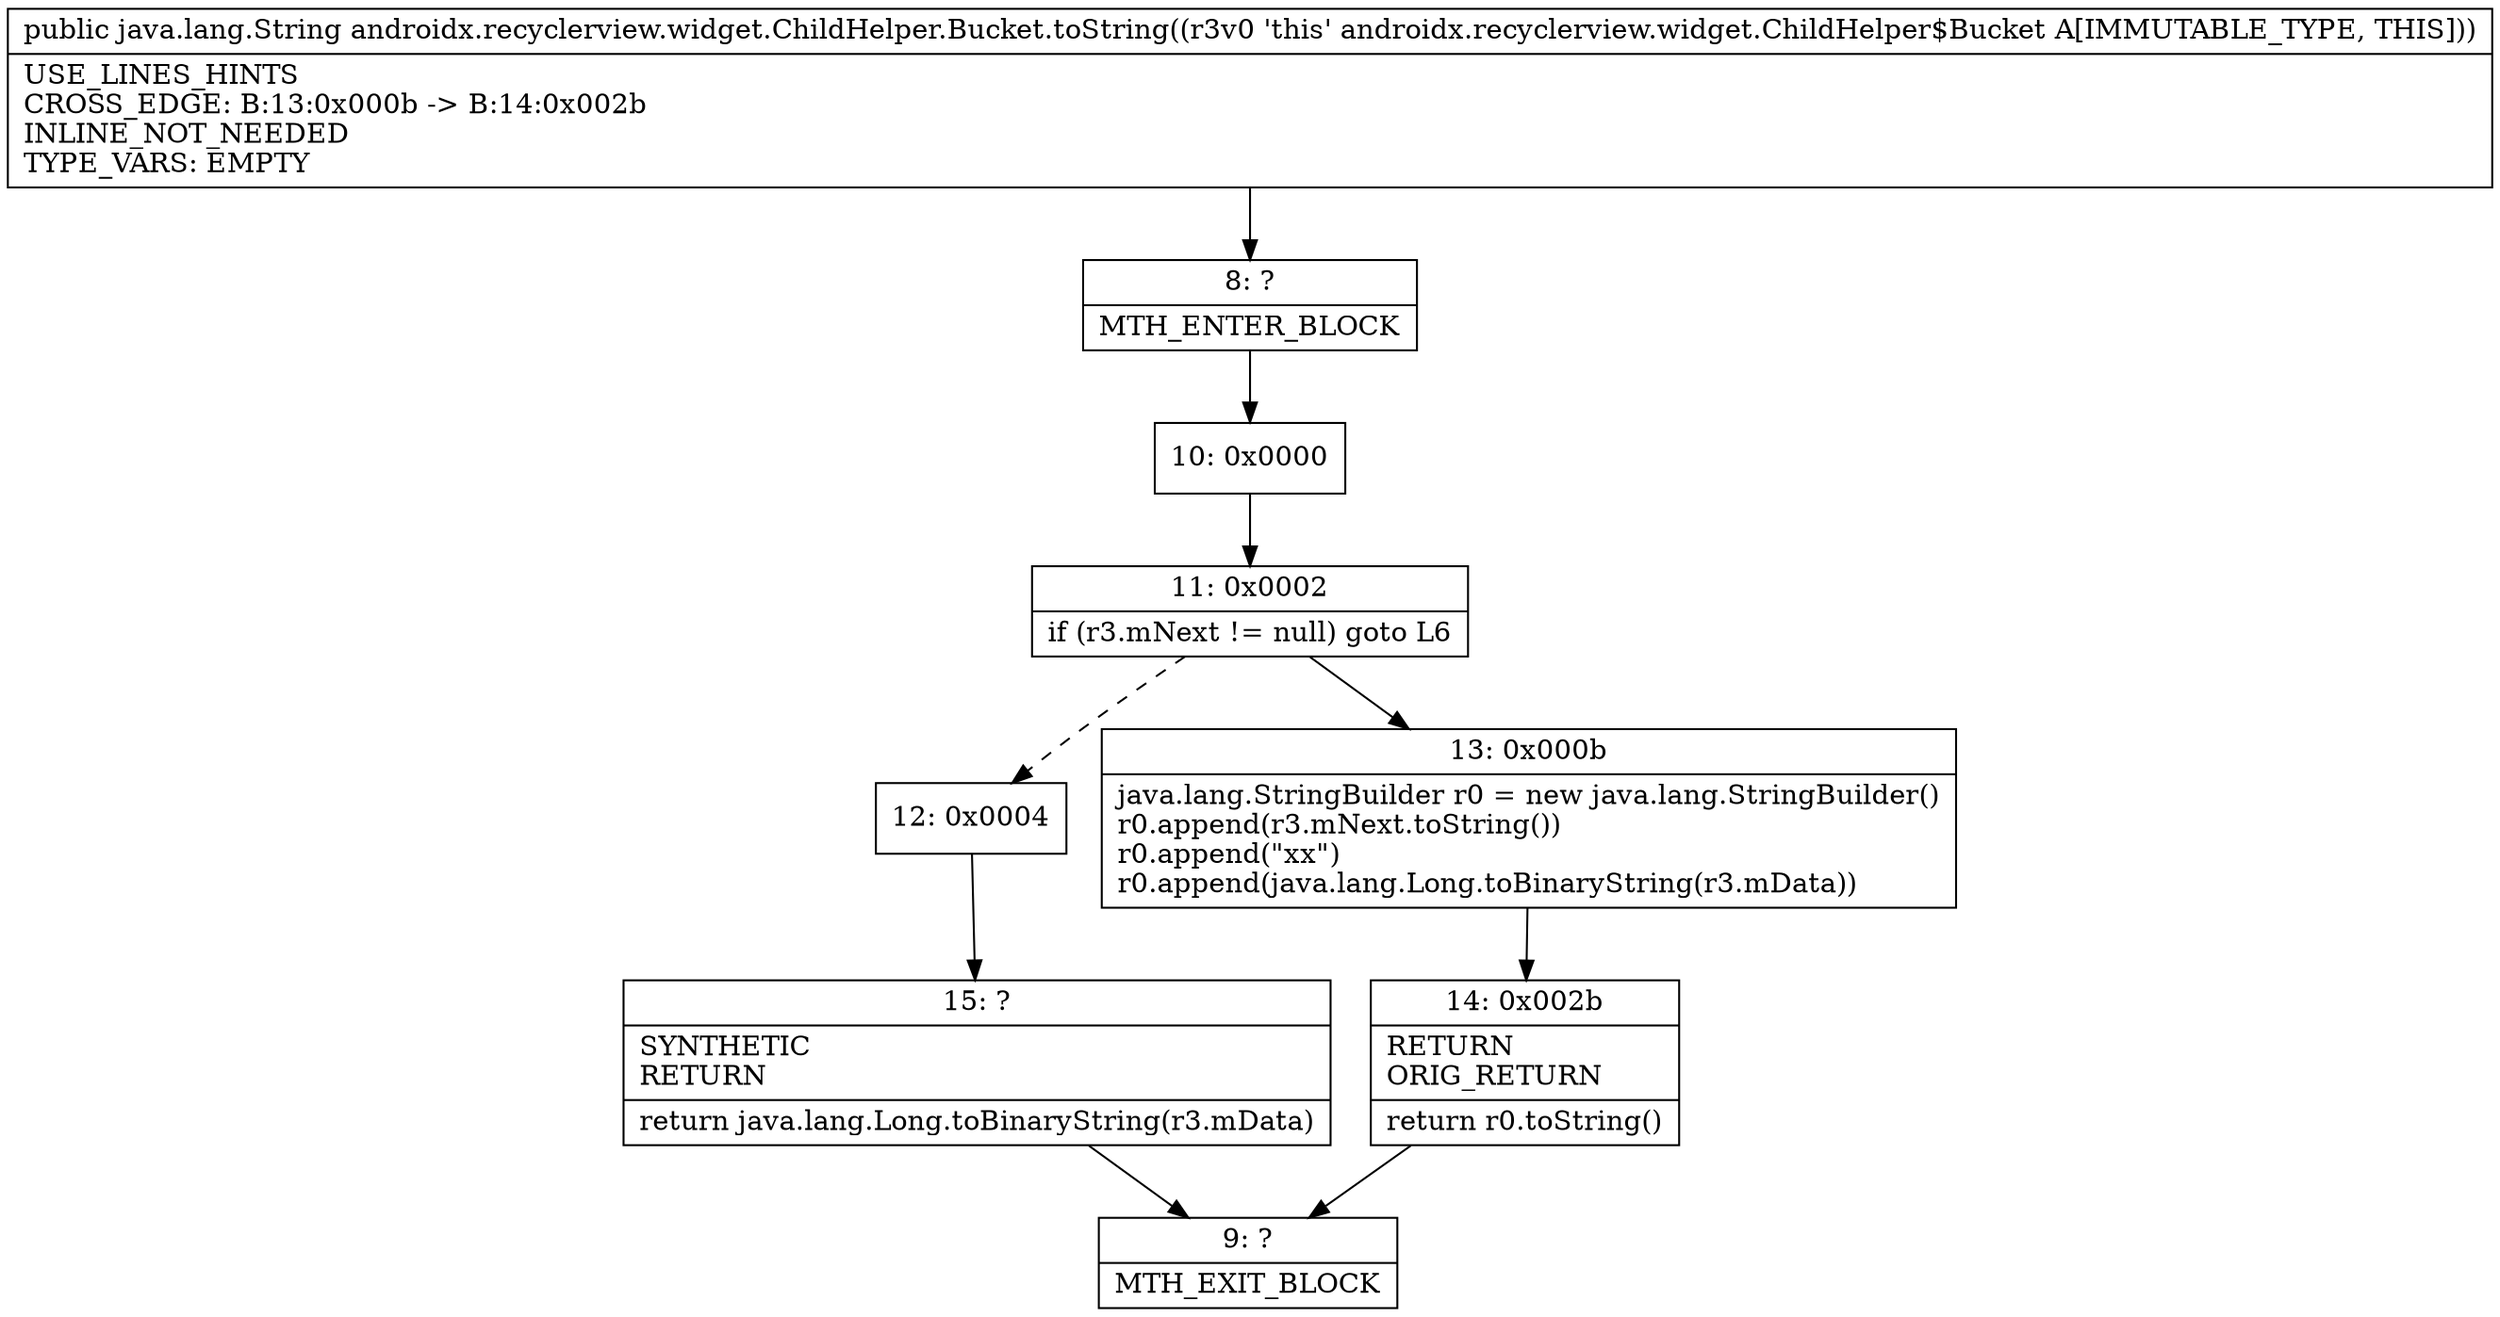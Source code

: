 digraph "CFG forandroidx.recyclerview.widget.ChildHelper.Bucket.toString()Ljava\/lang\/String;" {
Node_8 [shape=record,label="{8\:\ ?|MTH_ENTER_BLOCK\l}"];
Node_10 [shape=record,label="{10\:\ 0x0000}"];
Node_11 [shape=record,label="{11\:\ 0x0002|if (r3.mNext != null) goto L6\l}"];
Node_12 [shape=record,label="{12\:\ 0x0004}"];
Node_15 [shape=record,label="{15\:\ ?|SYNTHETIC\lRETURN\l|return java.lang.Long.toBinaryString(r3.mData)\l}"];
Node_9 [shape=record,label="{9\:\ ?|MTH_EXIT_BLOCK\l}"];
Node_13 [shape=record,label="{13\:\ 0x000b|java.lang.StringBuilder r0 = new java.lang.StringBuilder()\lr0.append(r3.mNext.toString())\lr0.append(\"xx\")\lr0.append(java.lang.Long.toBinaryString(r3.mData))\l}"];
Node_14 [shape=record,label="{14\:\ 0x002b|RETURN\lORIG_RETURN\l|return r0.toString()\l}"];
MethodNode[shape=record,label="{public java.lang.String androidx.recyclerview.widget.ChildHelper.Bucket.toString((r3v0 'this' androidx.recyclerview.widget.ChildHelper$Bucket A[IMMUTABLE_TYPE, THIS]))  | USE_LINES_HINTS\lCROSS_EDGE: B:13:0x000b \-\> B:14:0x002b\lINLINE_NOT_NEEDED\lTYPE_VARS: EMPTY\l}"];
MethodNode -> Node_8;Node_8 -> Node_10;
Node_10 -> Node_11;
Node_11 -> Node_12[style=dashed];
Node_11 -> Node_13;
Node_12 -> Node_15;
Node_15 -> Node_9;
Node_13 -> Node_14;
Node_14 -> Node_9;
}

